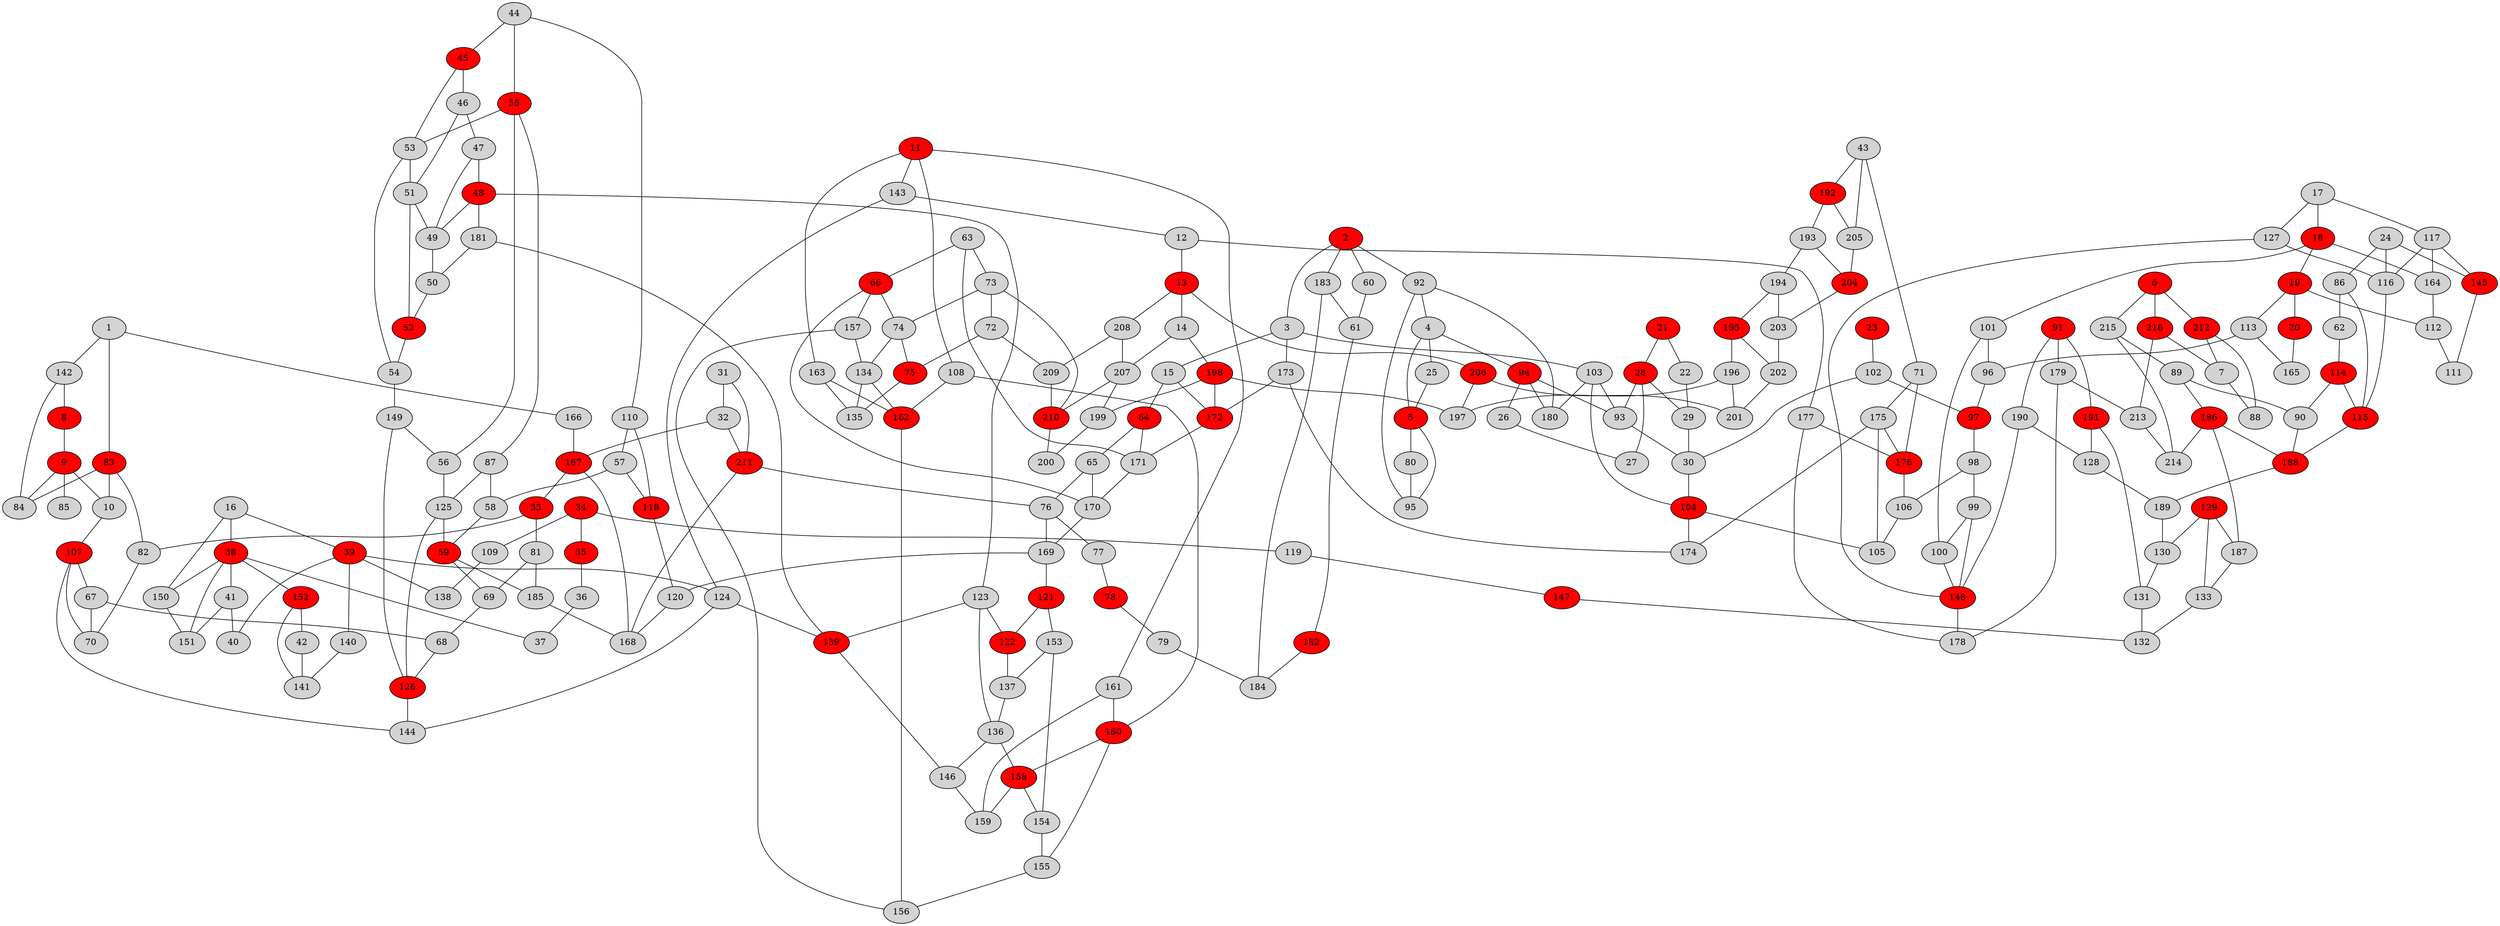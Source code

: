 graph {
	1 [style=filled]
	83 [fillcolor=red style=filled]
	142 [style=filled]
	166 [style=filled]
	2 [fillcolor=red style=filled]
	183 [style=filled]
	92 [style=filled]
	3 [style=filled]
	60 [style=filled]
	103 [style=filled]
	173 [style=filled]
	15 [style=filled]
	4 [style=filled]
	25 [style=filled]
	5 [fillcolor=red style=filled]
	94 [fillcolor=red style=filled]
	80 [style=filled]
	95 [style=filled]
	6 [fillcolor=red style=filled]
	215 [style=filled]
	216 [fillcolor=red style=filled]
	212 [fillcolor=red style=filled]
	7 [style=filled]
	88 [style=filled]
	8 [fillcolor=red style=filled]
	9 [fillcolor=red style=filled]
	10 [style=filled]
	84 [style=filled]
	85 [style=filled]
	107 [fillcolor=red style=filled]
	11 [fillcolor=red style=filled]
	161 [style=filled]
	163 [style=filled]
	143 [style=filled]
	108 [style=filled]
	12 [style=filled]
	13 [fillcolor=red style=filled]
	177 [style=filled]
	206 [fillcolor=red style=filled]
	208 [style=filled]
	14 [style=filled]
	198 [fillcolor=red style=filled]
	207 [style=filled]
	64 [fillcolor=red style=filled]
	172 [fillcolor=red style=filled]
	16 [style=filled]
	38 [fillcolor=red style=filled]
	39 [fillcolor=red style=filled]
	150 [style=filled]
	17 [style=filled]
	18 [fillcolor=red style=filled]
	117 [style=filled]
	127 [style=filled]
	19 [fillcolor=red style=filled]
	101 [style=filled]
	164 [style=filled]
	20 [fillcolor=red style=filled]
	112 [style=filled]
	113 [style=filled]
	165 [style=filled]
	21 [fillcolor=red style=filled]
	22 [style=filled]
	28 [fillcolor=red style=filled]
	29 [style=filled]
	23 [fillcolor=red style=filled]
	102 [style=filled]
	24 [style=filled]
	116 [style=filled]
	145 [fillcolor=red style=filled]
	86 [style=filled]
	26 [style=filled]
	27 [style=filled]
	93 [style=filled]
	30 [style=filled]
	104 [fillcolor=red style=filled]
	31 [style=filled]
	32 [style=filled]
	211 [fillcolor=red style=filled]
	167 [fillcolor=red style=filled]
	33 [fillcolor=red style=filled]
	81 [style=filled]
	82 [style=filled]
	34 [fillcolor=red style=filled]
	119 [style=filled]
	35 [fillcolor=red style=filled]
	109 [style=filled]
	36 [style=filled]
	37 [style=filled]
	41 [style=filled]
	151 [style=filled]
	152 [fillcolor=red style=filled]
	124 [style=filled]
	138 [style=filled]
	140 [style=filled]
	40 [style=filled]
	42 [style=filled]
	141 [style=filled]
	43 [style=filled]
	71 [style=filled]
	192 [fillcolor=red style=filled]
	205 [style=filled]
	44 [style=filled]
	110 [style=filled]
	45 [fillcolor=red style=filled]
	55 [fillcolor=red style=filled]
	46 [style=filled]
	53 [style=filled]
	47 [style=filled]
	51 [style=filled]
	48 [fillcolor=red style=filled]
	49 [style=filled]
	123 [style=filled]
	181 [style=filled]
	50 [style=filled]
	52 [fillcolor=red style=filled]
	54 [style=filled]
	149 [style=filled]
	56 [style=filled]
	87 [style=filled]
	125 [style=filled]
	57 [style=filled]
	118 [fillcolor=red style=filled]
	58 [style=filled]
	59 [fillcolor=red style=filled]
	185 [style=filled]
	69 [style=filled]
	61 [style=filled]
	182 [fillcolor=red style=filled]
	62 [style=filled]
	114 [fillcolor=red style=filled]
	63 [style=filled]
	66 [fillcolor=red style=filled]
	73 [style=filled]
	171 [style=filled]
	65 [style=filled]
	76 [style=filled]
	170 [style=filled]
	74 [style=filled]
	157 [style=filled]
	67 [style=filled]
	68 [style=filled]
	70 [style=filled]
	126 [fillcolor=red style=filled]
	175 [style=filled]
	176 [fillcolor=red style=filled]
	72 [style=filled]
	75 [fillcolor=red style=filled]
	209 [style=filled]
	210 [fillcolor=red style=filled]
	134 [style=filled]
	135 [style=filled]
	77 [style=filled]
	169 [style=filled]
	78 [fillcolor=red style=filled]
	79 [style=filled]
	184 [style=filled]
	115 [fillcolor=red style=filled]
	89 [style=filled]
	90 [style=filled]
	186 [fillcolor=red style=filled]
	188 [fillcolor=red style=filled]
	91 [fillcolor=red style=filled]
	190 [style=filled]
	191 [fillcolor=red style=filled]
	179 [style=filled]
	180 [style=filled]
	96 [style=filled]
	97 [fillcolor=red style=filled]
	98 [style=filled]
	99 [style=filled]
	106 [style=filled]
	100 [style=filled]
	148 [fillcolor=red style=filled]
	105 [style=filled]
	174 [style=filled]
	144 [style=filled]
	160 [fillcolor=red style=filled]
	162 [fillcolor=red style=filled]
	111 [style=filled]
	120 [style=filled]
	147 [fillcolor=red style=filled]
	168 [style=filled]
	121 [fillcolor=red style=filled]
	122 [fillcolor=red style=filled]
	153 [style=filled]
	137 [style=filled]
	139 [fillcolor=red style=filled]
	136 [style=filled]
	128 [style=filled]
	189 [style=filled]
	129 [fillcolor=red style=filled]
	187 [style=filled]
	130 [style=filled]
	133 [style=filled]
	131 [style=filled]
	132 [style=filled]
	158 [fillcolor=red style=filled]
	146 [style=filled]
	159 [style=filled]
	178 [style=filled]
	154 [style=filled]
	155 [style=filled]
	156 [style=filled]
	213 [style=filled]
	214 [style=filled]
	193 [style=filled]
	194 [style=filled]
	204 [fillcolor=red style=filled]
	195 [fillcolor=red style=filled]
	203 [style=filled]
	196 [style=filled]
	202 [style=filled]
	197 [style=filled]
	201 [style=filled]
	199 [style=filled]
	200 [style=filled]
	1 -- 83
	1 -- 142
	1 -- 166
	83 -- 10
	83 -- 82
	83 -- 84
	142 -- 8
	142 -- 84
	166 -- 167
	2 -- 183
	2 -- 92
	2 -- 3
	2 -- 60
	183 -- 61
	183 -- 184
	92 -- 4
	92 -- 95
	92 -- 180
	3 -- 103
	3 -- 173
	3 -- 15
	60 -- 61
	103 -- 93
	103 -- 104
	103 -- 180
	173 -- 172
	173 -- 174
	15 -- 64
	15 -- 172
	4 -- 25
	4 -- 5
	4 -- 94
	25 -- 5
	5 -- 80
	5 -- 95
	94 -- 26
	94 -- 93
	94 -- 180
	80 -- 95
	6 -- 215
	6 -- 216
	6 -- 212
	215 -- 89
	215 -- 214
	216 -- 7
	216 -- 213
	212 -- 7
	212 -- 88
	7 -- 88
	8 -- 9
	9 -- 10
	9 -- 84
	9 -- 85
	10 -- 107
	107 -- 67
	107 -- 70
	107 -- 144
	11 -- 161
	11 -- 163
	11 -- 143
	11 -- 108
	161 -- 159
	161 -- 160
	163 -- 135
	163 -- 162
	143 -- 12
	143 -- 124
	108 -- 160
	108 -- 162
	12 -- 13
	12 -- 177
	13 -- 206
	13 -- 208
	13 -- 14
	177 -- 176
	177 -- 178
	206 -- 197
	206 -- 201
	208 -- 207
	208 -- 209
	14 -- 198
	14 -- 207
	198 -- 172
	198 -- 197
	198 -- 199
	207 -- 199
	207 -- 210
	64 -- 65
	64 -- 171
	172 -- 171
	16 -- 38
	16 -- 39
	16 -- 150
	38 -- 37
	38 -- 41
	38 -- 150
	38 -- 151
	38 -- 152
	39 -- 124
	39 -- 138
	39 -- 140
	39 -- 40
	150 -- 151
	17 -- 18
	17 -- 117
	17 -- 127
	18 -- 19
	18 -- 101
	18 -- 164
	117 -- 116
	117 -- 145
	117 -- 164
	127 -- 116
	127 -- 148
	19 -- 20
	19 -- 112
	19 -- 113
	101 -- 96
	101 -- 100
	164 -- 112
	20 -- 165
	112 -- 111
	113 -- 96
	113 -- 165
	21 -- 22
	21 -- 28
	22 -- 29
	28 -- 27
	28 -- 93
	28 -- 29
	29 -- 30
	23 -- 102
	102 -- 30
	102 -- 97
	24 -- 116
	24 -- 145
	24 -- 86
	116 -- 115
	145 -- 111
	86 -- 62
	86 -- 115
	26 -- 27
	93 -- 30
	30 -- 104
	104 -- 105
	104 -- 174
	31 -- 32
	31 -- 211
	32 -- 211
	32 -- 167
	211 -- 76
	211 -- 168
	167 -- 33
	167 -- 168
	33 -- 81
	33 -- 82
	81 -- 69
	81 -- 185
	82 -- 70
	34 -- 119
	34 -- 35
	34 -- 109
	119 -- 147
	35 -- 36
	109 -- 138
	36 -- 37
	41 -- 40
	41 -- 151
	152 -- 42
	152 -- 141
	124 -- 139
	124 -- 144
	140 -- 141
	42 -- 141
	43 -- 71
	43 -- 192
	43 -- 205
	71 -- 175
	71 -- 176
	192 -- 193
	192 -- 205
	205 -- 204
	44 -- 110
	44 -- 45
	44 -- 55
	110 -- 57
	110 -- 118
	45 -- 46
	45 -- 53
	55 -- 53
	55 -- 56
	55 -- 87
	46 -- 47
	46 -- 51
	53 -- 51
	53 -- 54
	47 -- 48
	47 -- 49
	51 -- 49
	51 -- 52
	48 -- 123
	48 -- 181
	48 -- 49
	49 -- 50
	123 -- 122
	123 -- 139
	123 -- 136
	181 -- 50
	181 -- 139
	50 -- 52
	52 -- 54
	54 -- 149
	149 -- 56
	149 -- 126
	56 -- 125
	87 -- 58
	87 -- 125
	125 -- 59
	125 -- 126
	57 -- 118
	57 -- 58
	118 -- 120
	58 -- 59
	59 -- 185
	59 -- 69
	185 -- 168
	69 -- 68
	61 -- 182
	182 -- 184
	62 -- 114
	114 -- 90
	114 -- 115
	63 -- 66
	63 -- 73
	63 -- 171
	66 -- 74
	66 -- 157
	66 -- 170
	73 -- 72
	73 -- 74
	73 -- 210
	171 -- 170
	65 -- 76
	65 -- 170
	76 -- 77
	76 -- 169
	170 -- 169
	74 -- 75
	74 -- 134
	157 -- 134
	157 -- 156
	67 -- 68
	67 -- 70
	68 -- 126
	126 -- 144
	175 -- 105
	175 -- 174
	175 -- 176
	176 -- 106
	72 -- 75
	72 -- 209
	75 -- 135
	209 -- 210
	210 -- 200
	134 -- 162
	134 -- 135
	77 -- 78
	169 -- 120
	169 -- 121
	78 -- 79
	79 -- 184
	115 -- 188
	89 -- 90
	89 -- 186
	90 -- 188
	186 -- 187
	186 -- 188
	186 -- 214
	188 -- 189
	91 -- 190
	91 -- 191
	91 -- 179
	190 -- 128
	190 -- 148
	191 -- 128
	191 -- 131
	179 -- 178
	179 -- 213
	96 -- 97
	97 -- 98
	98 -- 99
	98 -- 106
	99 -- 100
	99 -- 148
	106 -- 105
	100 -- 148
	148 -- 178
	160 -- 155
	160 -- 158
	162 -- 156
	120 -- 168
	147 -- 132
	121 -- 122
	121 -- 153
	122 -- 137
	153 -- 137
	153 -- 154
	137 -- 136
	139 -- 146
	136 -- 158
	136 -- 146
	128 -- 189
	189 -- 130
	129 -- 187
	129 -- 130
	129 -- 133
	187 -- 133
	130 -- 131
	133 -- 132
	131 -- 132
	158 -- 154
	158 -- 159
	146 -- 159
	154 -- 155
	155 -- 156
	213 -- 214
	193 -- 194
	193 -- 204
	194 -- 195
	194 -- 203
	204 -- 203
	195 -- 196
	195 -- 202
	203 -- 202
	196 -- 197
	196 -- 201
	202 -- 201
	199 -- 200
}
